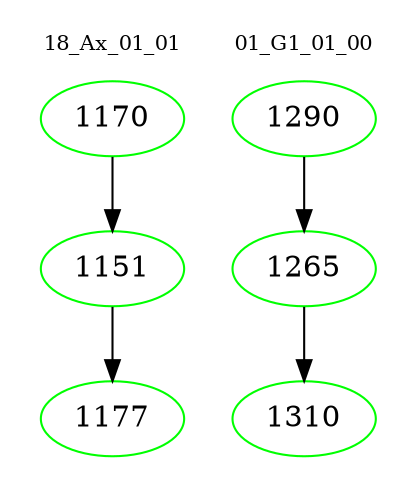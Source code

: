 digraph{
subgraph cluster_0 {
color = white
label = "18_Ax_01_01";
fontsize=10;
T0_1170 [label="1170", color="green"]
T0_1170 -> T0_1151 [color="black"]
T0_1151 [label="1151", color="green"]
T0_1151 -> T0_1177 [color="black"]
T0_1177 [label="1177", color="green"]
}
subgraph cluster_1 {
color = white
label = "01_G1_01_00";
fontsize=10;
T1_1290 [label="1290", color="green"]
T1_1290 -> T1_1265 [color="black"]
T1_1265 [label="1265", color="green"]
T1_1265 -> T1_1310 [color="black"]
T1_1310 [label="1310", color="green"]
}
}
